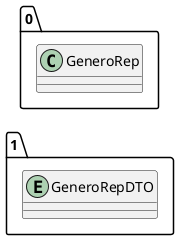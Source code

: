 @startuml 
allow_mixing
left to right direction
package "1"{
entity GeneroRepDTO

}
package "0"{
class GeneroRep
}
@enduml